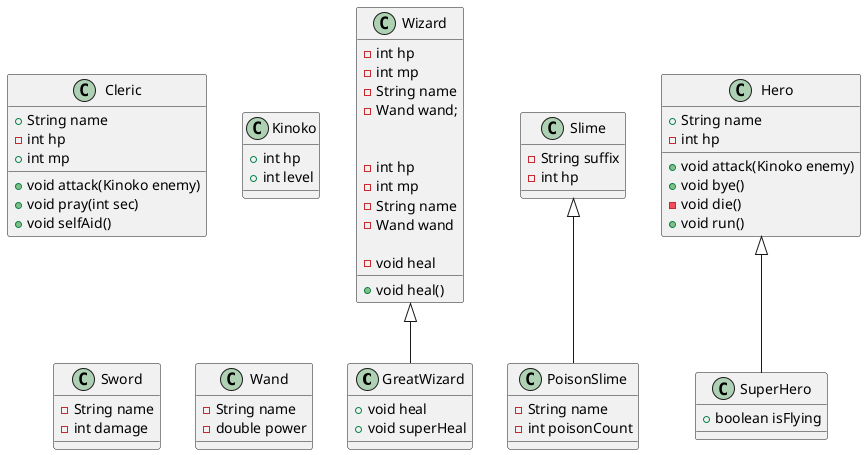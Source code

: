 @startuml
'https://plantuml.com/class-diagram



class GreatWizard extends Wizard {

+ void heal
+ void superHeal
}

class PoisonSlime extends Slime {
- String name
- int poisonCount
}


class Slime {
-  String suffix
- int hp
}

class SuperHero extends Hero {
    + boolean isFlying
}


class Wizard {
- int hp
- int mp
- String name
- Wand wand;

+ void heal()

}
class Hero {
    + String name
    - int hp

    + void attack(Kinoko enemy)
    + void bye()
    - void die()
    + void run()
}


class Cleric {
    + String name
    - int hp
    + int mp

     + void attack(Kinoko enemy)
     + void pray(int sec)
     + void selfAid()
}

class Kinoko {
    + int hp
    + int level
}


class Sword {
   - String name
   - int damage
}

class Wand {
    - String name
    - double power
}

class Wizard {
        - int hp
        - int mp
        - String name
        - Wand wand

        - void heal
}
@enduml